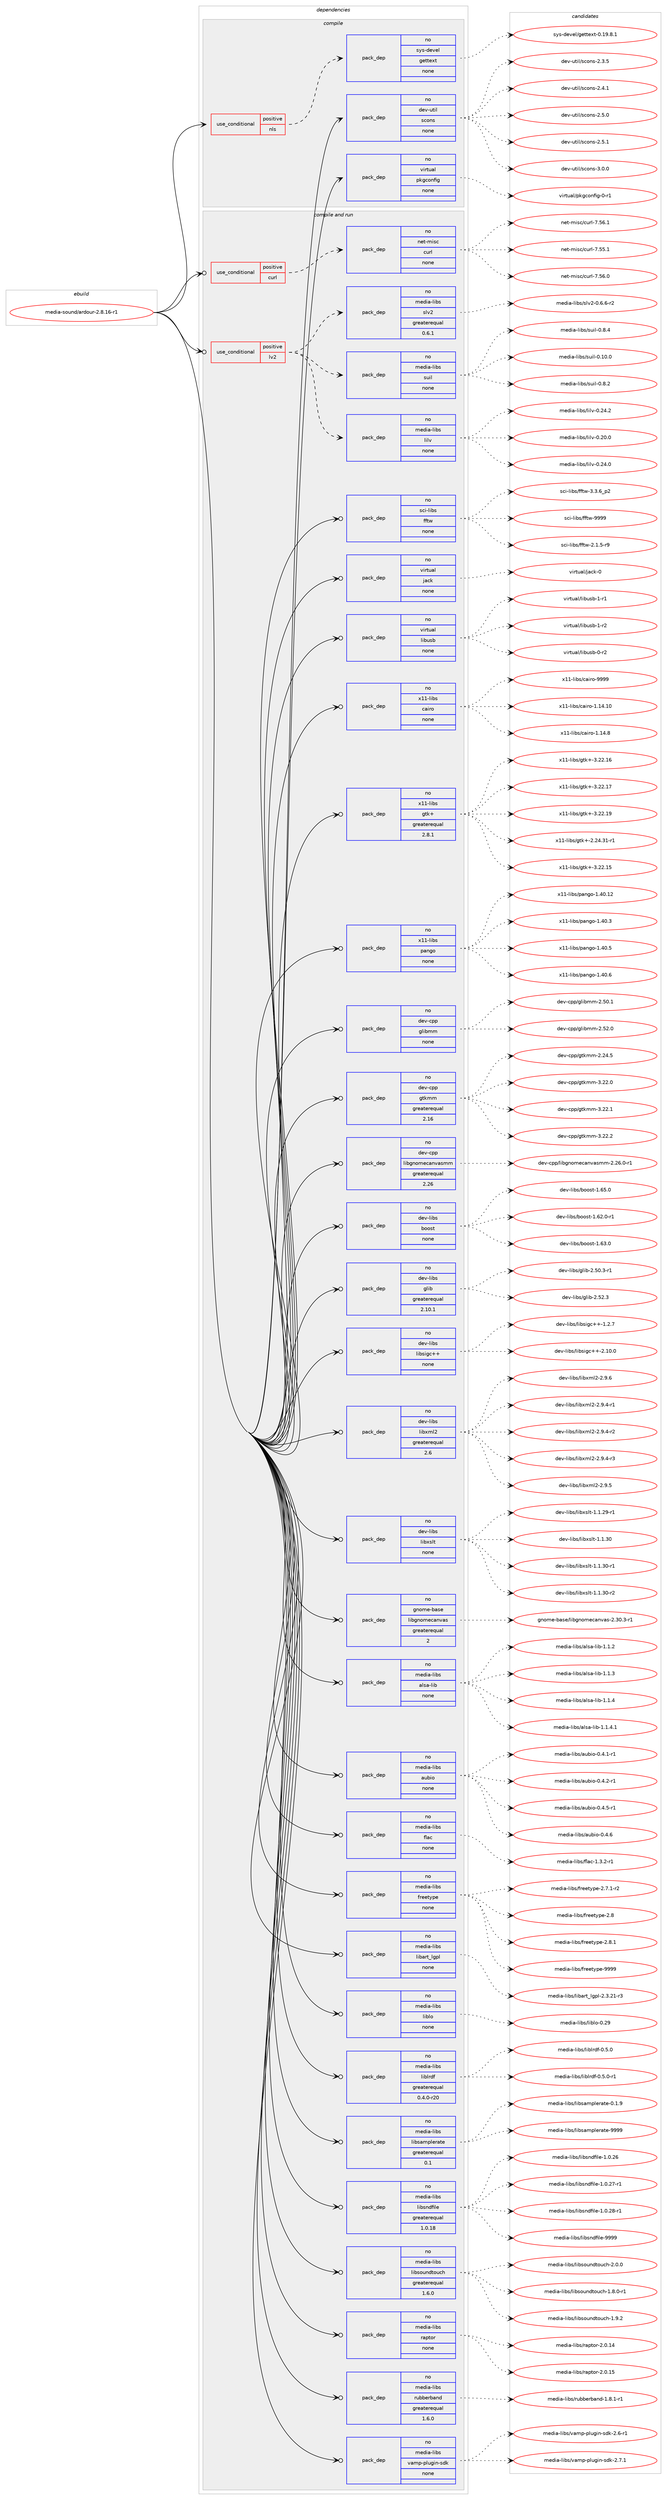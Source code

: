 digraph prolog {

# *************
# Graph options
# *************

newrank=true;
concentrate=true;
compound=true;
graph [rankdir=LR,fontname=Helvetica,fontsize=10,ranksep=1.5];#, ranksep=2.5, nodesep=0.2];
edge  [arrowhead=vee];
node  [fontname=Helvetica,fontsize=10];

# **********
# The ebuild
# **********

subgraph cluster_leftcol {
color=gray;
rank=same;
label=<<i>ebuild</i>>;
id [label="media-sound/ardour-2.8.16-r1", color=red, width=4, href="../media-sound/ardour-2.8.16-r1.svg"];
}

# ****************
# The dependencies
# ****************

subgraph cluster_midcol {
color=gray;
label=<<i>dependencies</i>>;
subgraph cluster_compile {
fillcolor="#eeeeee";
style=filled;
label=<<i>compile</i>>;
subgraph cond92827 {
dependency378391 [label=<<TABLE BORDER="0" CELLBORDER="1" CELLSPACING="0" CELLPADDING="4"><TR><TD ROWSPAN="3" CELLPADDING="10">use_conditional</TD></TR><TR><TD>positive</TD></TR><TR><TD>nls</TD></TR></TABLE>>, shape=none, color=red];
subgraph pack279495 {
dependency378392 [label=<<TABLE BORDER="0" CELLBORDER="1" CELLSPACING="0" CELLPADDING="4" WIDTH="220"><TR><TD ROWSPAN="6" CELLPADDING="30">pack_dep</TD></TR><TR><TD WIDTH="110">no</TD></TR><TR><TD>sys-devel</TD></TR><TR><TD>gettext</TD></TR><TR><TD>none</TD></TR><TR><TD></TD></TR></TABLE>>, shape=none, color=blue];
}
dependency378391:e -> dependency378392:w [weight=20,style="dashed",arrowhead="vee"];
}
id:e -> dependency378391:w [weight=20,style="solid",arrowhead="vee"];
subgraph pack279496 {
dependency378393 [label=<<TABLE BORDER="0" CELLBORDER="1" CELLSPACING="0" CELLPADDING="4" WIDTH="220"><TR><TD ROWSPAN="6" CELLPADDING="30">pack_dep</TD></TR><TR><TD WIDTH="110">no</TD></TR><TR><TD>dev-util</TD></TR><TR><TD>scons</TD></TR><TR><TD>none</TD></TR><TR><TD></TD></TR></TABLE>>, shape=none, color=blue];
}
id:e -> dependency378393:w [weight=20,style="solid",arrowhead="vee"];
subgraph pack279497 {
dependency378394 [label=<<TABLE BORDER="0" CELLBORDER="1" CELLSPACING="0" CELLPADDING="4" WIDTH="220"><TR><TD ROWSPAN="6" CELLPADDING="30">pack_dep</TD></TR><TR><TD WIDTH="110">no</TD></TR><TR><TD>virtual</TD></TR><TR><TD>pkgconfig</TD></TR><TR><TD>none</TD></TR><TR><TD></TD></TR></TABLE>>, shape=none, color=blue];
}
id:e -> dependency378394:w [weight=20,style="solid",arrowhead="vee"];
}
subgraph cluster_compileandrun {
fillcolor="#eeeeee";
style=filled;
label=<<i>compile and run</i>>;
subgraph cond92828 {
dependency378395 [label=<<TABLE BORDER="0" CELLBORDER="1" CELLSPACING="0" CELLPADDING="4"><TR><TD ROWSPAN="3" CELLPADDING="10">use_conditional</TD></TR><TR><TD>positive</TD></TR><TR><TD>curl</TD></TR></TABLE>>, shape=none, color=red];
subgraph pack279498 {
dependency378396 [label=<<TABLE BORDER="0" CELLBORDER="1" CELLSPACING="0" CELLPADDING="4" WIDTH="220"><TR><TD ROWSPAN="6" CELLPADDING="30">pack_dep</TD></TR><TR><TD WIDTH="110">no</TD></TR><TR><TD>net-misc</TD></TR><TR><TD>curl</TD></TR><TR><TD>none</TD></TR><TR><TD></TD></TR></TABLE>>, shape=none, color=blue];
}
dependency378395:e -> dependency378396:w [weight=20,style="dashed",arrowhead="vee"];
}
id:e -> dependency378395:w [weight=20,style="solid",arrowhead="odotvee"];
subgraph cond92829 {
dependency378397 [label=<<TABLE BORDER="0" CELLBORDER="1" CELLSPACING="0" CELLPADDING="4"><TR><TD ROWSPAN="3" CELLPADDING="10">use_conditional</TD></TR><TR><TD>positive</TD></TR><TR><TD>lv2</TD></TR></TABLE>>, shape=none, color=red];
subgraph pack279499 {
dependency378398 [label=<<TABLE BORDER="0" CELLBORDER="1" CELLSPACING="0" CELLPADDING="4" WIDTH="220"><TR><TD ROWSPAN="6" CELLPADDING="30">pack_dep</TD></TR><TR><TD WIDTH="110">no</TD></TR><TR><TD>media-libs</TD></TR><TR><TD>slv2</TD></TR><TR><TD>greaterequal</TD></TR><TR><TD>0.6.1</TD></TR></TABLE>>, shape=none, color=blue];
}
dependency378397:e -> dependency378398:w [weight=20,style="dashed",arrowhead="vee"];
subgraph pack279500 {
dependency378399 [label=<<TABLE BORDER="0" CELLBORDER="1" CELLSPACING="0" CELLPADDING="4" WIDTH="220"><TR><TD ROWSPAN="6" CELLPADDING="30">pack_dep</TD></TR><TR><TD WIDTH="110">no</TD></TR><TR><TD>media-libs</TD></TR><TR><TD>lilv</TD></TR><TR><TD>none</TD></TR><TR><TD></TD></TR></TABLE>>, shape=none, color=blue];
}
dependency378397:e -> dependency378399:w [weight=20,style="dashed",arrowhead="vee"];
subgraph pack279501 {
dependency378400 [label=<<TABLE BORDER="0" CELLBORDER="1" CELLSPACING="0" CELLPADDING="4" WIDTH="220"><TR><TD ROWSPAN="6" CELLPADDING="30">pack_dep</TD></TR><TR><TD WIDTH="110">no</TD></TR><TR><TD>media-libs</TD></TR><TR><TD>suil</TD></TR><TR><TD>none</TD></TR><TR><TD></TD></TR></TABLE>>, shape=none, color=blue];
}
dependency378397:e -> dependency378400:w [weight=20,style="dashed",arrowhead="vee"];
}
id:e -> dependency378397:w [weight=20,style="solid",arrowhead="odotvee"];
subgraph pack279502 {
dependency378401 [label=<<TABLE BORDER="0" CELLBORDER="1" CELLSPACING="0" CELLPADDING="4" WIDTH="220"><TR><TD ROWSPAN="6" CELLPADDING="30">pack_dep</TD></TR><TR><TD WIDTH="110">no</TD></TR><TR><TD>dev-cpp</TD></TR><TR><TD>glibmm</TD></TR><TR><TD>none</TD></TR><TR><TD></TD></TR></TABLE>>, shape=none, color=blue];
}
id:e -> dependency378401:w [weight=20,style="solid",arrowhead="odotvee"];
subgraph pack279503 {
dependency378402 [label=<<TABLE BORDER="0" CELLBORDER="1" CELLSPACING="0" CELLPADDING="4" WIDTH="220"><TR><TD ROWSPAN="6" CELLPADDING="30">pack_dep</TD></TR><TR><TD WIDTH="110">no</TD></TR><TR><TD>dev-cpp</TD></TR><TR><TD>gtkmm</TD></TR><TR><TD>greaterequal</TD></TR><TR><TD>2.16</TD></TR></TABLE>>, shape=none, color=blue];
}
id:e -> dependency378402:w [weight=20,style="solid",arrowhead="odotvee"];
subgraph pack279504 {
dependency378403 [label=<<TABLE BORDER="0" CELLBORDER="1" CELLSPACING="0" CELLPADDING="4" WIDTH="220"><TR><TD ROWSPAN="6" CELLPADDING="30">pack_dep</TD></TR><TR><TD WIDTH="110">no</TD></TR><TR><TD>dev-cpp</TD></TR><TR><TD>libgnomecanvasmm</TD></TR><TR><TD>greaterequal</TD></TR><TR><TD>2.26</TD></TR></TABLE>>, shape=none, color=blue];
}
id:e -> dependency378403:w [weight=20,style="solid",arrowhead="odotvee"];
subgraph pack279505 {
dependency378404 [label=<<TABLE BORDER="0" CELLBORDER="1" CELLSPACING="0" CELLPADDING="4" WIDTH="220"><TR><TD ROWSPAN="6" CELLPADDING="30">pack_dep</TD></TR><TR><TD WIDTH="110">no</TD></TR><TR><TD>dev-libs</TD></TR><TR><TD>boost</TD></TR><TR><TD>none</TD></TR><TR><TD></TD></TR></TABLE>>, shape=none, color=blue];
}
id:e -> dependency378404:w [weight=20,style="solid",arrowhead="odotvee"];
subgraph pack279506 {
dependency378405 [label=<<TABLE BORDER="0" CELLBORDER="1" CELLSPACING="0" CELLPADDING="4" WIDTH="220"><TR><TD ROWSPAN="6" CELLPADDING="30">pack_dep</TD></TR><TR><TD WIDTH="110">no</TD></TR><TR><TD>dev-libs</TD></TR><TR><TD>glib</TD></TR><TR><TD>greaterequal</TD></TR><TR><TD>2.10.1</TD></TR></TABLE>>, shape=none, color=blue];
}
id:e -> dependency378405:w [weight=20,style="solid",arrowhead="odotvee"];
subgraph pack279507 {
dependency378406 [label=<<TABLE BORDER="0" CELLBORDER="1" CELLSPACING="0" CELLPADDING="4" WIDTH="220"><TR><TD ROWSPAN="6" CELLPADDING="30">pack_dep</TD></TR><TR><TD WIDTH="110">no</TD></TR><TR><TD>dev-libs</TD></TR><TR><TD>libsigc++</TD></TR><TR><TD>none</TD></TR><TR><TD></TD></TR></TABLE>>, shape=none, color=blue];
}
id:e -> dependency378406:w [weight=20,style="solid",arrowhead="odotvee"];
subgraph pack279508 {
dependency378407 [label=<<TABLE BORDER="0" CELLBORDER="1" CELLSPACING="0" CELLPADDING="4" WIDTH="220"><TR><TD ROWSPAN="6" CELLPADDING="30">pack_dep</TD></TR><TR><TD WIDTH="110">no</TD></TR><TR><TD>dev-libs</TD></TR><TR><TD>libxml2</TD></TR><TR><TD>greaterequal</TD></TR><TR><TD>2.6</TD></TR></TABLE>>, shape=none, color=blue];
}
id:e -> dependency378407:w [weight=20,style="solid",arrowhead="odotvee"];
subgraph pack279509 {
dependency378408 [label=<<TABLE BORDER="0" CELLBORDER="1" CELLSPACING="0" CELLPADDING="4" WIDTH="220"><TR><TD ROWSPAN="6" CELLPADDING="30">pack_dep</TD></TR><TR><TD WIDTH="110">no</TD></TR><TR><TD>dev-libs</TD></TR><TR><TD>libxslt</TD></TR><TR><TD>none</TD></TR><TR><TD></TD></TR></TABLE>>, shape=none, color=blue];
}
id:e -> dependency378408:w [weight=20,style="solid",arrowhead="odotvee"];
subgraph pack279510 {
dependency378409 [label=<<TABLE BORDER="0" CELLBORDER="1" CELLSPACING="0" CELLPADDING="4" WIDTH="220"><TR><TD ROWSPAN="6" CELLPADDING="30">pack_dep</TD></TR><TR><TD WIDTH="110">no</TD></TR><TR><TD>gnome-base</TD></TR><TR><TD>libgnomecanvas</TD></TR><TR><TD>greaterequal</TD></TR><TR><TD>2</TD></TR></TABLE>>, shape=none, color=blue];
}
id:e -> dependency378409:w [weight=20,style="solid",arrowhead="odotvee"];
subgraph pack279511 {
dependency378410 [label=<<TABLE BORDER="0" CELLBORDER="1" CELLSPACING="0" CELLPADDING="4" WIDTH="220"><TR><TD ROWSPAN="6" CELLPADDING="30">pack_dep</TD></TR><TR><TD WIDTH="110">no</TD></TR><TR><TD>media-libs</TD></TR><TR><TD>alsa-lib</TD></TR><TR><TD>none</TD></TR><TR><TD></TD></TR></TABLE>>, shape=none, color=blue];
}
id:e -> dependency378410:w [weight=20,style="solid",arrowhead="odotvee"];
subgraph pack279512 {
dependency378411 [label=<<TABLE BORDER="0" CELLBORDER="1" CELLSPACING="0" CELLPADDING="4" WIDTH="220"><TR><TD ROWSPAN="6" CELLPADDING="30">pack_dep</TD></TR><TR><TD WIDTH="110">no</TD></TR><TR><TD>media-libs</TD></TR><TR><TD>aubio</TD></TR><TR><TD>none</TD></TR><TR><TD></TD></TR></TABLE>>, shape=none, color=blue];
}
id:e -> dependency378411:w [weight=20,style="solid",arrowhead="odotvee"];
subgraph pack279513 {
dependency378412 [label=<<TABLE BORDER="0" CELLBORDER="1" CELLSPACING="0" CELLPADDING="4" WIDTH="220"><TR><TD ROWSPAN="6" CELLPADDING="30">pack_dep</TD></TR><TR><TD WIDTH="110">no</TD></TR><TR><TD>media-libs</TD></TR><TR><TD>flac</TD></TR><TR><TD>none</TD></TR><TR><TD></TD></TR></TABLE>>, shape=none, color=blue];
}
id:e -> dependency378412:w [weight=20,style="solid",arrowhead="odotvee"];
subgraph pack279514 {
dependency378413 [label=<<TABLE BORDER="0" CELLBORDER="1" CELLSPACING="0" CELLPADDING="4" WIDTH="220"><TR><TD ROWSPAN="6" CELLPADDING="30">pack_dep</TD></TR><TR><TD WIDTH="110">no</TD></TR><TR><TD>media-libs</TD></TR><TR><TD>freetype</TD></TR><TR><TD>none</TD></TR><TR><TD></TD></TR></TABLE>>, shape=none, color=blue];
}
id:e -> dependency378413:w [weight=20,style="solid",arrowhead="odotvee"];
subgraph pack279515 {
dependency378414 [label=<<TABLE BORDER="0" CELLBORDER="1" CELLSPACING="0" CELLPADDING="4" WIDTH="220"><TR><TD ROWSPAN="6" CELLPADDING="30">pack_dep</TD></TR><TR><TD WIDTH="110">no</TD></TR><TR><TD>media-libs</TD></TR><TR><TD>libart_lgpl</TD></TR><TR><TD>none</TD></TR><TR><TD></TD></TR></TABLE>>, shape=none, color=blue];
}
id:e -> dependency378414:w [weight=20,style="solid",arrowhead="odotvee"];
subgraph pack279516 {
dependency378415 [label=<<TABLE BORDER="0" CELLBORDER="1" CELLSPACING="0" CELLPADDING="4" WIDTH="220"><TR><TD ROWSPAN="6" CELLPADDING="30">pack_dep</TD></TR><TR><TD WIDTH="110">no</TD></TR><TR><TD>media-libs</TD></TR><TR><TD>liblo</TD></TR><TR><TD>none</TD></TR><TR><TD></TD></TR></TABLE>>, shape=none, color=blue];
}
id:e -> dependency378415:w [weight=20,style="solid",arrowhead="odotvee"];
subgraph pack279517 {
dependency378416 [label=<<TABLE BORDER="0" CELLBORDER="1" CELLSPACING="0" CELLPADDING="4" WIDTH="220"><TR><TD ROWSPAN="6" CELLPADDING="30">pack_dep</TD></TR><TR><TD WIDTH="110">no</TD></TR><TR><TD>media-libs</TD></TR><TR><TD>liblrdf</TD></TR><TR><TD>greaterequal</TD></TR><TR><TD>0.4.0-r20</TD></TR></TABLE>>, shape=none, color=blue];
}
id:e -> dependency378416:w [weight=20,style="solid",arrowhead="odotvee"];
subgraph pack279518 {
dependency378417 [label=<<TABLE BORDER="0" CELLBORDER="1" CELLSPACING="0" CELLPADDING="4" WIDTH="220"><TR><TD ROWSPAN="6" CELLPADDING="30">pack_dep</TD></TR><TR><TD WIDTH="110">no</TD></TR><TR><TD>media-libs</TD></TR><TR><TD>libsamplerate</TD></TR><TR><TD>greaterequal</TD></TR><TR><TD>0.1</TD></TR></TABLE>>, shape=none, color=blue];
}
id:e -> dependency378417:w [weight=20,style="solid",arrowhead="odotvee"];
subgraph pack279519 {
dependency378418 [label=<<TABLE BORDER="0" CELLBORDER="1" CELLSPACING="0" CELLPADDING="4" WIDTH="220"><TR><TD ROWSPAN="6" CELLPADDING="30">pack_dep</TD></TR><TR><TD WIDTH="110">no</TD></TR><TR><TD>media-libs</TD></TR><TR><TD>libsndfile</TD></TR><TR><TD>greaterequal</TD></TR><TR><TD>1.0.18</TD></TR></TABLE>>, shape=none, color=blue];
}
id:e -> dependency378418:w [weight=20,style="solid",arrowhead="odotvee"];
subgraph pack279520 {
dependency378419 [label=<<TABLE BORDER="0" CELLBORDER="1" CELLSPACING="0" CELLPADDING="4" WIDTH="220"><TR><TD ROWSPAN="6" CELLPADDING="30">pack_dep</TD></TR><TR><TD WIDTH="110">no</TD></TR><TR><TD>media-libs</TD></TR><TR><TD>libsoundtouch</TD></TR><TR><TD>greaterequal</TD></TR><TR><TD>1.6.0</TD></TR></TABLE>>, shape=none, color=blue];
}
id:e -> dependency378419:w [weight=20,style="solid",arrowhead="odotvee"];
subgraph pack279521 {
dependency378420 [label=<<TABLE BORDER="0" CELLBORDER="1" CELLSPACING="0" CELLPADDING="4" WIDTH="220"><TR><TD ROWSPAN="6" CELLPADDING="30">pack_dep</TD></TR><TR><TD WIDTH="110">no</TD></TR><TR><TD>media-libs</TD></TR><TR><TD>raptor</TD></TR><TR><TD>none</TD></TR><TR><TD></TD></TR></TABLE>>, shape=none, color=blue];
}
id:e -> dependency378420:w [weight=20,style="solid",arrowhead="odotvee"];
subgraph pack279522 {
dependency378421 [label=<<TABLE BORDER="0" CELLBORDER="1" CELLSPACING="0" CELLPADDING="4" WIDTH="220"><TR><TD ROWSPAN="6" CELLPADDING="30">pack_dep</TD></TR><TR><TD WIDTH="110">no</TD></TR><TR><TD>media-libs</TD></TR><TR><TD>rubberband</TD></TR><TR><TD>greaterequal</TD></TR><TR><TD>1.6.0</TD></TR></TABLE>>, shape=none, color=blue];
}
id:e -> dependency378421:w [weight=20,style="solid",arrowhead="odotvee"];
subgraph pack279523 {
dependency378422 [label=<<TABLE BORDER="0" CELLBORDER="1" CELLSPACING="0" CELLPADDING="4" WIDTH="220"><TR><TD ROWSPAN="6" CELLPADDING="30">pack_dep</TD></TR><TR><TD WIDTH="110">no</TD></TR><TR><TD>media-libs</TD></TR><TR><TD>vamp-plugin-sdk</TD></TR><TR><TD>none</TD></TR><TR><TD></TD></TR></TABLE>>, shape=none, color=blue];
}
id:e -> dependency378422:w [weight=20,style="solid",arrowhead="odotvee"];
subgraph pack279524 {
dependency378423 [label=<<TABLE BORDER="0" CELLBORDER="1" CELLSPACING="0" CELLPADDING="4" WIDTH="220"><TR><TD ROWSPAN="6" CELLPADDING="30">pack_dep</TD></TR><TR><TD WIDTH="110">no</TD></TR><TR><TD>sci-libs</TD></TR><TR><TD>fftw</TD></TR><TR><TD>none</TD></TR><TR><TD></TD></TR></TABLE>>, shape=none, color=blue];
}
id:e -> dependency378423:w [weight=20,style="solid",arrowhead="odotvee"];
subgraph pack279525 {
dependency378424 [label=<<TABLE BORDER="0" CELLBORDER="1" CELLSPACING="0" CELLPADDING="4" WIDTH="220"><TR><TD ROWSPAN="6" CELLPADDING="30">pack_dep</TD></TR><TR><TD WIDTH="110">no</TD></TR><TR><TD>virtual</TD></TR><TR><TD>jack</TD></TR><TR><TD>none</TD></TR><TR><TD></TD></TR></TABLE>>, shape=none, color=blue];
}
id:e -> dependency378424:w [weight=20,style="solid",arrowhead="odotvee"];
subgraph pack279526 {
dependency378425 [label=<<TABLE BORDER="0" CELLBORDER="1" CELLSPACING="0" CELLPADDING="4" WIDTH="220"><TR><TD ROWSPAN="6" CELLPADDING="30">pack_dep</TD></TR><TR><TD WIDTH="110">no</TD></TR><TR><TD>virtual</TD></TR><TR><TD>libusb</TD></TR><TR><TD>none</TD></TR><TR><TD></TD></TR></TABLE>>, shape=none, color=blue];
}
id:e -> dependency378425:w [weight=20,style="solid",arrowhead="odotvee"];
subgraph pack279527 {
dependency378426 [label=<<TABLE BORDER="0" CELLBORDER="1" CELLSPACING="0" CELLPADDING="4" WIDTH="220"><TR><TD ROWSPAN="6" CELLPADDING="30">pack_dep</TD></TR><TR><TD WIDTH="110">no</TD></TR><TR><TD>x11-libs</TD></TR><TR><TD>cairo</TD></TR><TR><TD>none</TD></TR><TR><TD></TD></TR></TABLE>>, shape=none, color=blue];
}
id:e -> dependency378426:w [weight=20,style="solid",arrowhead="odotvee"];
subgraph pack279528 {
dependency378427 [label=<<TABLE BORDER="0" CELLBORDER="1" CELLSPACING="0" CELLPADDING="4" WIDTH="220"><TR><TD ROWSPAN="6" CELLPADDING="30">pack_dep</TD></TR><TR><TD WIDTH="110">no</TD></TR><TR><TD>x11-libs</TD></TR><TR><TD>gtk+</TD></TR><TR><TD>greaterequal</TD></TR><TR><TD>2.8.1</TD></TR></TABLE>>, shape=none, color=blue];
}
id:e -> dependency378427:w [weight=20,style="solid",arrowhead="odotvee"];
subgraph pack279529 {
dependency378428 [label=<<TABLE BORDER="0" CELLBORDER="1" CELLSPACING="0" CELLPADDING="4" WIDTH="220"><TR><TD ROWSPAN="6" CELLPADDING="30">pack_dep</TD></TR><TR><TD WIDTH="110">no</TD></TR><TR><TD>x11-libs</TD></TR><TR><TD>pango</TD></TR><TR><TD>none</TD></TR><TR><TD></TD></TR></TABLE>>, shape=none, color=blue];
}
id:e -> dependency378428:w [weight=20,style="solid",arrowhead="odotvee"];
}
subgraph cluster_run {
fillcolor="#eeeeee";
style=filled;
label=<<i>run</i>>;
}
}

# **************
# The candidates
# **************

subgraph cluster_choices {
rank=same;
color=gray;
label=<<i>candidates</i>>;

subgraph choice279495 {
color=black;
nodesep=1;
choice1151211154510010111810110847103101116116101120116454846495746564649 [label="sys-devel/gettext-0.19.8.1", color=red, width=4,href="../sys-devel/gettext-0.19.8.1.svg"];
dependency378392:e -> choice1151211154510010111810110847103101116116101120116454846495746564649:w [style=dotted,weight="100"];
}
subgraph choice279496 {
color=black;
nodesep=1;
choice100101118451171161051084711599111110115455046514653 [label="dev-util/scons-2.3.5", color=red, width=4,href="../dev-util/scons-2.3.5.svg"];
choice100101118451171161051084711599111110115455046524649 [label="dev-util/scons-2.4.1", color=red, width=4,href="../dev-util/scons-2.4.1.svg"];
choice100101118451171161051084711599111110115455046534648 [label="dev-util/scons-2.5.0", color=red, width=4,href="../dev-util/scons-2.5.0.svg"];
choice100101118451171161051084711599111110115455046534649 [label="dev-util/scons-2.5.1", color=red, width=4,href="../dev-util/scons-2.5.1.svg"];
choice100101118451171161051084711599111110115455146484648 [label="dev-util/scons-3.0.0", color=red, width=4,href="../dev-util/scons-3.0.0.svg"];
dependency378393:e -> choice100101118451171161051084711599111110115455046514653:w [style=dotted,weight="100"];
dependency378393:e -> choice100101118451171161051084711599111110115455046524649:w [style=dotted,weight="100"];
dependency378393:e -> choice100101118451171161051084711599111110115455046534648:w [style=dotted,weight="100"];
dependency378393:e -> choice100101118451171161051084711599111110115455046534649:w [style=dotted,weight="100"];
dependency378393:e -> choice100101118451171161051084711599111110115455146484648:w [style=dotted,weight="100"];
}
subgraph choice279497 {
color=black;
nodesep=1;
choice11810511411611797108471121071039911111010210510345484511449 [label="virtual/pkgconfig-0-r1", color=red, width=4,href="../virtual/pkgconfig-0-r1.svg"];
dependency378394:e -> choice11810511411611797108471121071039911111010210510345484511449:w [style=dotted,weight="100"];
}
subgraph choice279498 {
color=black;
nodesep=1;
choice1101011164510910511599479911711410845554653534649 [label="net-misc/curl-7.55.1", color=red, width=4,href="../net-misc/curl-7.55.1.svg"];
choice1101011164510910511599479911711410845554653544648 [label="net-misc/curl-7.56.0", color=red, width=4,href="../net-misc/curl-7.56.0.svg"];
choice1101011164510910511599479911711410845554653544649 [label="net-misc/curl-7.56.1", color=red, width=4,href="../net-misc/curl-7.56.1.svg"];
dependency378396:e -> choice1101011164510910511599479911711410845554653534649:w [style=dotted,weight="100"];
dependency378396:e -> choice1101011164510910511599479911711410845554653544648:w [style=dotted,weight="100"];
dependency378396:e -> choice1101011164510910511599479911711410845554653544649:w [style=dotted,weight="100"];
}
subgraph choice279499 {
color=black;
nodesep=1;
choice10910110010597451081059811547115108118504548465446544511450 [label="media-libs/slv2-0.6.6-r2", color=red, width=4,href="../media-libs/slv2-0.6.6-r2.svg"];
dependency378398:e -> choice10910110010597451081059811547115108118504548465446544511450:w [style=dotted,weight="100"];
}
subgraph choice279500 {
color=black;
nodesep=1;
choice1091011001059745108105981154710810510811845484650484648 [label="media-libs/lilv-0.20.0", color=red, width=4,href="../media-libs/lilv-0.20.0.svg"];
choice1091011001059745108105981154710810510811845484650524648 [label="media-libs/lilv-0.24.0", color=red, width=4,href="../media-libs/lilv-0.24.0.svg"];
choice1091011001059745108105981154710810510811845484650524650 [label="media-libs/lilv-0.24.2", color=red, width=4,href="../media-libs/lilv-0.24.2.svg"];
dependency378399:e -> choice1091011001059745108105981154710810510811845484650484648:w [style=dotted,weight="100"];
dependency378399:e -> choice1091011001059745108105981154710810510811845484650524648:w [style=dotted,weight="100"];
dependency378399:e -> choice1091011001059745108105981154710810510811845484650524650:w [style=dotted,weight="100"];
}
subgraph choice279501 {
color=black;
nodesep=1;
choice1091011001059745108105981154711511710510845484649484648 [label="media-libs/suil-0.10.0", color=red, width=4,href="../media-libs/suil-0.10.0.svg"];
choice10910110010597451081059811547115117105108454846564650 [label="media-libs/suil-0.8.2", color=red, width=4,href="../media-libs/suil-0.8.2.svg"];
choice10910110010597451081059811547115117105108454846564652 [label="media-libs/suil-0.8.4", color=red, width=4,href="../media-libs/suil-0.8.4.svg"];
dependency378400:e -> choice1091011001059745108105981154711511710510845484649484648:w [style=dotted,weight="100"];
dependency378400:e -> choice10910110010597451081059811547115117105108454846564650:w [style=dotted,weight="100"];
dependency378400:e -> choice10910110010597451081059811547115117105108454846564652:w [style=dotted,weight="100"];
}
subgraph choice279502 {
color=black;
nodesep=1;
choice1001011184599112112471031081059810910945504653484649 [label="dev-cpp/glibmm-2.50.1", color=red, width=4,href="../dev-cpp/glibmm-2.50.1.svg"];
choice1001011184599112112471031081059810910945504653504648 [label="dev-cpp/glibmm-2.52.0", color=red, width=4,href="../dev-cpp/glibmm-2.52.0.svg"];
dependency378401:e -> choice1001011184599112112471031081059810910945504653484649:w [style=dotted,weight="100"];
dependency378401:e -> choice1001011184599112112471031081059810910945504653504648:w [style=dotted,weight="100"];
}
subgraph choice279503 {
color=black;
nodesep=1;
choice10010111845991121124710311610710910945504650524653 [label="dev-cpp/gtkmm-2.24.5", color=red, width=4,href="../dev-cpp/gtkmm-2.24.5.svg"];
choice10010111845991121124710311610710910945514650504648 [label="dev-cpp/gtkmm-3.22.0", color=red, width=4,href="../dev-cpp/gtkmm-3.22.0.svg"];
choice10010111845991121124710311610710910945514650504649 [label="dev-cpp/gtkmm-3.22.1", color=red, width=4,href="../dev-cpp/gtkmm-3.22.1.svg"];
choice10010111845991121124710311610710910945514650504650 [label="dev-cpp/gtkmm-3.22.2", color=red, width=4,href="../dev-cpp/gtkmm-3.22.2.svg"];
dependency378402:e -> choice10010111845991121124710311610710910945504650524653:w [style=dotted,weight="100"];
dependency378402:e -> choice10010111845991121124710311610710910945514650504648:w [style=dotted,weight="100"];
dependency378402:e -> choice10010111845991121124710311610710910945514650504649:w [style=dotted,weight="100"];
dependency378402:e -> choice10010111845991121124710311610710910945514650504650:w [style=dotted,weight="100"];
}
subgraph choice279504 {
color=black;
nodesep=1;
choice10010111845991121124710810598103110111109101999711011897115109109455046505446484511449 [label="dev-cpp/libgnomecanvasmm-2.26.0-r1", color=red, width=4,href="../dev-cpp/libgnomecanvasmm-2.26.0-r1.svg"];
dependency378403:e -> choice10010111845991121124710810598103110111109101999711011897115109109455046505446484511449:w [style=dotted,weight="100"];
}
subgraph choice279505 {
color=black;
nodesep=1;
choice10010111845108105981154798111111115116454946545046484511449 [label="dev-libs/boost-1.62.0-r1", color=red, width=4,href="../dev-libs/boost-1.62.0-r1.svg"];
choice1001011184510810598115479811111111511645494654514648 [label="dev-libs/boost-1.63.0", color=red, width=4,href="../dev-libs/boost-1.63.0.svg"];
choice1001011184510810598115479811111111511645494654534648 [label="dev-libs/boost-1.65.0", color=red, width=4,href="../dev-libs/boost-1.65.0.svg"];
dependency378404:e -> choice10010111845108105981154798111111115116454946545046484511449:w [style=dotted,weight="100"];
dependency378404:e -> choice1001011184510810598115479811111111511645494654514648:w [style=dotted,weight="100"];
dependency378404:e -> choice1001011184510810598115479811111111511645494654534648:w [style=dotted,weight="100"];
}
subgraph choice279506 {
color=black;
nodesep=1;
choice10010111845108105981154710310810598455046534846514511449 [label="dev-libs/glib-2.50.3-r1", color=red, width=4,href="../dev-libs/glib-2.50.3-r1.svg"];
choice1001011184510810598115471031081059845504653504651 [label="dev-libs/glib-2.52.3", color=red, width=4,href="../dev-libs/glib-2.52.3.svg"];
dependency378405:e -> choice10010111845108105981154710310810598455046534846514511449:w [style=dotted,weight="100"];
dependency378405:e -> choice1001011184510810598115471031081059845504653504651:w [style=dotted,weight="100"];
}
subgraph choice279507 {
color=black;
nodesep=1;
choice10010111845108105981154710810598115105103994343454946504655 [label="dev-libs/libsigc++-1.2.7", color=red, width=4,href="../dev-libs/libsigc++-1.2.7.svg"];
choice1001011184510810598115471081059811510510399434345504649484648 [label="dev-libs/libsigc++-2.10.0", color=red, width=4,href="../dev-libs/libsigc++-2.10.0.svg"];
dependency378406:e -> choice10010111845108105981154710810598115105103994343454946504655:w [style=dotted,weight="100"];
dependency378406:e -> choice1001011184510810598115471081059811510510399434345504649484648:w [style=dotted,weight="100"];
}
subgraph choice279508 {
color=black;
nodesep=1;
choice10010111845108105981154710810598120109108504550465746524511449 [label="dev-libs/libxml2-2.9.4-r1", color=red, width=4,href="../dev-libs/libxml2-2.9.4-r1.svg"];
choice10010111845108105981154710810598120109108504550465746524511450 [label="dev-libs/libxml2-2.9.4-r2", color=red, width=4,href="../dev-libs/libxml2-2.9.4-r2.svg"];
choice10010111845108105981154710810598120109108504550465746524511451 [label="dev-libs/libxml2-2.9.4-r3", color=red, width=4,href="../dev-libs/libxml2-2.9.4-r3.svg"];
choice1001011184510810598115471081059812010910850455046574653 [label="dev-libs/libxml2-2.9.5", color=red, width=4,href="../dev-libs/libxml2-2.9.5.svg"];
choice1001011184510810598115471081059812010910850455046574654 [label="dev-libs/libxml2-2.9.6", color=red, width=4,href="../dev-libs/libxml2-2.9.6.svg"];
dependency378407:e -> choice10010111845108105981154710810598120109108504550465746524511449:w [style=dotted,weight="100"];
dependency378407:e -> choice10010111845108105981154710810598120109108504550465746524511450:w [style=dotted,weight="100"];
dependency378407:e -> choice10010111845108105981154710810598120109108504550465746524511451:w [style=dotted,weight="100"];
dependency378407:e -> choice1001011184510810598115471081059812010910850455046574653:w [style=dotted,weight="100"];
dependency378407:e -> choice1001011184510810598115471081059812010910850455046574654:w [style=dotted,weight="100"];
}
subgraph choice279509 {
color=black;
nodesep=1;
choice10010111845108105981154710810598120115108116454946494650574511449 [label="dev-libs/libxslt-1.1.29-r1", color=red, width=4,href="../dev-libs/libxslt-1.1.29-r1.svg"];
choice1001011184510810598115471081059812011510811645494649465148 [label="dev-libs/libxslt-1.1.30", color=red, width=4,href="../dev-libs/libxslt-1.1.30.svg"];
choice10010111845108105981154710810598120115108116454946494651484511449 [label="dev-libs/libxslt-1.1.30-r1", color=red, width=4,href="../dev-libs/libxslt-1.1.30-r1.svg"];
choice10010111845108105981154710810598120115108116454946494651484511450 [label="dev-libs/libxslt-1.1.30-r2", color=red, width=4,href="../dev-libs/libxslt-1.1.30-r2.svg"];
dependency378408:e -> choice10010111845108105981154710810598120115108116454946494650574511449:w [style=dotted,weight="100"];
dependency378408:e -> choice1001011184510810598115471081059812011510811645494649465148:w [style=dotted,weight="100"];
dependency378408:e -> choice10010111845108105981154710810598120115108116454946494651484511449:w [style=dotted,weight="100"];
dependency378408:e -> choice10010111845108105981154710810598120115108116454946494651484511450:w [style=dotted,weight="100"];
}
subgraph choice279510 {
color=black;
nodesep=1;
choice1031101111091014598971151014710810598103110111109101999711011897115455046514846514511449 [label="gnome-base/libgnomecanvas-2.30.3-r1", color=red, width=4,href="../gnome-base/libgnomecanvas-2.30.3-r1.svg"];
dependency378409:e -> choice1031101111091014598971151014710810598103110111109101999711011897115455046514846514511449:w [style=dotted,weight="100"];
}
subgraph choice279511 {
color=black;
nodesep=1;
choice1091011001059745108105981154797108115974510810598454946494650 [label="media-libs/alsa-lib-1.1.2", color=red, width=4,href="../media-libs/alsa-lib-1.1.2.svg"];
choice1091011001059745108105981154797108115974510810598454946494651 [label="media-libs/alsa-lib-1.1.3", color=red, width=4,href="../media-libs/alsa-lib-1.1.3.svg"];
choice1091011001059745108105981154797108115974510810598454946494652 [label="media-libs/alsa-lib-1.1.4", color=red, width=4,href="../media-libs/alsa-lib-1.1.4.svg"];
choice10910110010597451081059811547971081159745108105984549464946524649 [label="media-libs/alsa-lib-1.1.4.1", color=red, width=4,href="../media-libs/alsa-lib-1.1.4.1.svg"];
dependency378410:e -> choice1091011001059745108105981154797108115974510810598454946494650:w [style=dotted,weight="100"];
dependency378410:e -> choice1091011001059745108105981154797108115974510810598454946494651:w [style=dotted,weight="100"];
dependency378410:e -> choice1091011001059745108105981154797108115974510810598454946494652:w [style=dotted,weight="100"];
dependency378410:e -> choice10910110010597451081059811547971081159745108105984549464946524649:w [style=dotted,weight="100"];
}
subgraph choice279512 {
color=black;
nodesep=1;
choice1091011001059745108105981154797117981051114548465246494511449 [label="media-libs/aubio-0.4.1-r1", color=red, width=4,href="../media-libs/aubio-0.4.1-r1.svg"];
choice1091011001059745108105981154797117981051114548465246504511449 [label="media-libs/aubio-0.4.2-r1", color=red, width=4,href="../media-libs/aubio-0.4.2-r1.svg"];
choice1091011001059745108105981154797117981051114548465246534511449 [label="media-libs/aubio-0.4.5-r1", color=red, width=4,href="../media-libs/aubio-0.4.5-r1.svg"];
choice109101100105974510810598115479711798105111454846524654 [label="media-libs/aubio-0.4.6", color=red, width=4,href="../media-libs/aubio-0.4.6.svg"];
dependency378411:e -> choice1091011001059745108105981154797117981051114548465246494511449:w [style=dotted,weight="100"];
dependency378411:e -> choice1091011001059745108105981154797117981051114548465246504511449:w [style=dotted,weight="100"];
dependency378411:e -> choice1091011001059745108105981154797117981051114548465246534511449:w [style=dotted,weight="100"];
dependency378411:e -> choice109101100105974510810598115479711798105111454846524654:w [style=dotted,weight="100"];
}
subgraph choice279513 {
color=black;
nodesep=1;
choice1091011001059745108105981154710210897994549465146504511449 [label="media-libs/flac-1.3.2-r1", color=red, width=4,href="../media-libs/flac-1.3.2-r1.svg"];
dependency378412:e -> choice1091011001059745108105981154710210897994549465146504511449:w [style=dotted,weight="100"];
}
subgraph choice279514 {
color=black;
nodesep=1;
choice109101100105974510810598115471021141011011161211121014550465546494511450 [label="media-libs/freetype-2.7.1-r2", color=red, width=4,href="../media-libs/freetype-2.7.1-r2.svg"];
choice1091011001059745108105981154710211410110111612111210145504656 [label="media-libs/freetype-2.8", color=red, width=4,href="../media-libs/freetype-2.8.svg"];
choice10910110010597451081059811547102114101101116121112101455046564649 [label="media-libs/freetype-2.8.1", color=red, width=4,href="../media-libs/freetype-2.8.1.svg"];
choice109101100105974510810598115471021141011011161211121014557575757 [label="media-libs/freetype-9999", color=red, width=4,href="../media-libs/freetype-9999.svg"];
dependency378413:e -> choice109101100105974510810598115471021141011011161211121014550465546494511450:w [style=dotted,weight="100"];
dependency378413:e -> choice1091011001059745108105981154710211410110111612111210145504656:w [style=dotted,weight="100"];
dependency378413:e -> choice10910110010597451081059811547102114101101116121112101455046564649:w [style=dotted,weight="100"];
dependency378413:e -> choice109101100105974510810598115471021141011011161211121014557575757:w [style=dotted,weight="100"];
}
subgraph choice279515 {
color=black;
nodesep=1;
choice10910110010597451081059811547108105989711411695108103112108455046514650494511451 [label="media-libs/libart_lgpl-2.3.21-r3", color=red, width=4,href="../media-libs/libart_lgpl-2.3.21-r3.svg"];
dependency378414:e -> choice10910110010597451081059811547108105989711411695108103112108455046514650494511451:w [style=dotted,weight="100"];
}
subgraph choice279516 {
color=black;
nodesep=1;
choice10910110010597451081059811547108105981081114548465057 [label="media-libs/liblo-0.29", color=red, width=4,href="../media-libs/liblo-0.29.svg"];
dependency378415:e -> choice10910110010597451081059811547108105981081114548465057:w [style=dotted,weight="100"];
}
subgraph choice279517 {
color=black;
nodesep=1;
choice1091011001059745108105981154710810598108114100102454846534648 [label="media-libs/liblrdf-0.5.0", color=red, width=4,href="../media-libs/liblrdf-0.5.0.svg"];
choice10910110010597451081059811547108105981081141001024548465346484511449 [label="media-libs/liblrdf-0.5.0-r1", color=red, width=4,href="../media-libs/liblrdf-0.5.0-r1.svg"];
dependency378416:e -> choice1091011001059745108105981154710810598108114100102454846534648:w [style=dotted,weight="100"];
dependency378416:e -> choice10910110010597451081059811547108105981081141001024548465346484511449:w [style=dotted,weight="100"];
}
subgraph choice279518 {
color=black;
nodesep=1;
choice10910110010597451081059811547108105981159710911210810111497116101454846494657 [label="media-libs/libsamplerate-0.1.9", color=red, width=4,href="../media-libs/libsamplerate-0.1.9.svg"];
choice109101100105974510810598115471081059811597109112108101114971161014557575757 [label="media-libs/libsamplerate-9999", color=red, width=4,href="../media-libs/libsamplerate-9999.svg"];
dependency378417:e -> choice10910110010597451081059811547108105981159710911210810111497116101454846494657:w [style=dotted,weight="100"];
dependency378417:e -> choice109101100105974510810598115471081059811597109112108101114971161014557575757:w [style=dotted,weight="100"];
}
subgraph choice279519 {
color=black;
nodesep=1;
choice109101100105974510810598115471081059811511010010210510810145494648465054 [label="media-libs/libsndfile-1.0.26", color=red, width=4,href="../media-libs/libsndfile-1.0.26.svg"];
choice1091011001059745108105981154710810598115110100102105108101454946484650554511449 [label="media-libs/libsndfile-1.0.27-r1", color=red, width=4,href="../media-libs/libsndfile-1.0.27-r1.svg"];
choice1091011001059745108105981154710810598115110100102105108101454946484650564511449 [label="media-libs/libsndfile-1.0.28-r1", color=red, width=4,href="../media-libs/libsndfile-1.0.28-r1.svg"];
choice10910110010597451081059811547108105981151101001021051081014557575757 [label="media-libs/libsndfile-9999", color=red, width=4,href="../media-libs/libsndfile-9999.svg"];
dependency378418:e -> choice109101100105974510810598115471081059811511010010210510810145494648465054:w [style=dotted,weight="100"];
dependency378418:e -> choice1091011001059745108105981154710810598115110100102105108101454946484650554511449:w [style=dotted,weight="100"];
dependency378418:e -> choice1091011001059745108105981154710810598115110100102105108101454946484650564511449:w [style=dotted,weight="100"];
dependency378418:e -> choice10910110010597451081059811547108105981151101001021051081014557575757:w [style=dotted,weight="100"];
}
subgraph choice279520 {
color=black;
nodesep=1;
choice1091011001059745108105981154710810598115111117110100116111117991044549465646484511449 [label="media-libs/libsoundtouch-1.8.0-r1", color=red, width=4,href="../media-libs/libsoundtouch-1.8.0-r1.svg"];
choice109101100105974510810598115471081059811511111711010011611111799104454946574650 [label="media-libs/libsoundtouch-1.9.2", color=red, width=4,href="../media-libs/libsoundtouch-1.9.2.svg"];
choice109101100105974510810598115471081059811511111711010011611111799104455046484648 [label="media-libs/libsoundtouch-2.0.0", color=red, width=4,href="../media-libs/libsoundtouch-2.0.0.svg"];
dependency378419:e -> choice1091011001059745108105981154710810598115111117110100116111117991044549465646484511449:w [style=dotted,weight="100"];
dependency378419:e -> choice109101100105974510810598115471081059811511111711010011611111799104454946574650:w [style=dotted,weight="100"];
dependency378419:e -> choice109101100105974510810598115471081059811511111711010011611111799104455046484648:w [style=dotted,weight="100"];
}
subgraph choice279521 {
color=black;
nodesep=1;
choice109101100105974510810598115471149711211611111445504648464952 [label="media-libs/raptor-2.0.14", color=red, width=4,href="../media-libs/raptor-2.0.14.svg"];
choice109101100105974510810598115471149711211611111445504648464953 [label="media-libs/raptor-2.0.15", color=red, width=4,href="../media-libs/raptor-2.0.15.svg"];
dependency378420:e -> choice109101100105974510810598115471149711211611111445504648464952:w [style=dotted,weight="100"];
dependency378420:e -> choice109101100105974510810598115471149711211611111445504648464953:w [style=dotted,weight="100"];
}
subgraph choice279522 {
color=black;
nodesep=1;
choice10910110010597451081059811547114117989810111498971101004549465646494511449 [label="media-libs/rubberband-1.8.1-r1", color=red, width=4,href="../media-libs/rubberband-1.8.1-r1.svg"];
dependency378421:e -> choice10910110010597451081059811547114117989810111498971101004549465646494511449:w [style=dotted,weight="100"];
}
subgraph choice279523 {
color=black;
nodesep=1;
choice10910110010597451081059811547118971091124511210811710310511045115100107455046544511449 [label="media-libs/vamp-plugin-sdk-2.6-r1", color=red, width=4,href="../media-libs/vamp-plugin-sdk-2.6-r1.svg"];
choice10910110010597451081059811547118971091124511210811710310511045115100107455046554649 [label="media-libs/vamp-plugin-sdk-2.7.1", color=red, width=4,href="../media-libs/vamp-plugin-sdk-2.7.1.svg"];
dependency378422:e -> choice10910110010597451081059811547118971091124511210811710310511045115100107455046544511449:w [style=dotted,weight="100"];
dependency378422:e -> choice10910110010597451081059811547118971091124511210811710310511045115100107455046554649:w [style=dotted,weight="100"];
}
subgraph choice279524 {
color=black;
nodesep=1;
choice115991054510810598115471021021161194550464946534511457 [label="sci-libs/fftw-2.1.5-r9", color=red, width=4,href="../sci-libs/fftw-2.1.5-r9.svg"];
choice115991054510810598115471021021161194551465146549511250 [label="sci-libs/fftw-3.3.6_p2", color=red, width=4,href="../sci-libs/fftw-3.3.6_p2.svg"];
choice115991054510810598115471021021161194557575757 [label="sci-libs/fftw-9999", color=red, width=4,href="../sci-libs/fftw-9999.svg"];
dependency378423:e -> choice115991054510810598115471021021161194550464946534511457:w [style=dotted,weight="100"];
dependency378423:e -> choice115991054510810598115471021021161194551465146549511250:w [style=dotted,weight="100"];
dependency378423:e -> choice115991054510810598115471021021161194557575757:w [style=dotted,weight="100"];
}
subgraph choice279525 {
color=black;
nodesep=1;
choice118105114116117971084710697991074548 [label="virtual/jack-0", color=red, width=4,href="../virtual/jack-0.svg"];
dependency378424:e -> choice118105114116117971084710697991074548:w [style=dotted,weight="100"];
}
subgraph choice279526 {
color=black;
nodesep=1;
choice1181051141161179710847108105981171159845484511450 [label="virtual/libusb-0-r2", color=red, width=4,href="../virtual/libusb-0-r2.svg"];
choice1181051141161179710847108105981171159845494511449 [label="virtual/libusb-1-r1", color=red, width=4,href="../virtual/libusb-1-r1.svg"];
choice1181051141161179710847108105981171159845494511450 [label="virtual/libusb-1-r2", color=red, width=4,href="../virtual/libusb-1-r2.svg"];
dependency378425:e -> choice1181051141161179710847108105981171159845484511450:w [style=dotted,weight="100"];
dependency378425:e -> choice1181051141161179710847108105981171159845494511449:w [style=dotted,weight="100"];
dependency378425:e -> choice1181051141161179710847108105981171159845494511450:w [style=dotted,weight="100"];
}
subgraph choice279527 {
color=black;
nodesep=1;
choice120494945108105981154799971051141114549464952464948 [label="x11-libs/cairo-1.14.10", color=red, width=4,href="../x11-libs/cairo-1.14.10.svg"];
choice1204949451081059811547999710511411145494649524656 [label="x11-libs/cairo-1.14.8", color=red, width=4,href="../x11-libs/cairo-1.14.8.svg"];
choice120494945108105981154799971051141114557575757 [label="x11-libs/cairo-9999", color=red, width=4,href="../x11-libs/cairo-9999.svg"];
dependency378426:e -> choice120494945108105981154799971051141114549464952464948:w [style=dotted,weight="100"];
dependency378426:e -> choice1204949451081059811547999710511411145494649524656:w [style=dotted,weight="100"];
dependency378426:e -> choice120494945108105981154799971051141114557575757:w [style=dotted,weight="100"];
}
subgraph choice279528 {
color=black;
nodesep=1;
choice12049494510810598115471031161074345504650524651494511449 [label="x11-libs/gtk+-2.24.31-r1", color=red, width=4,href="../x11-libs/gtk+-2.24.31-r1.svg"];
choice1204949451081059811547103116107434551465050464953 [label="x11-libs/gtk+-3.22.15", color=red, width=4,href="../x11-libs/gtk+-3.22.15.svg"];
choice1204949451081059811547103116107434551465050464954 [label="x11-libs/gtk+-3.22.16", color=red, width=4,href="../x11-libs/gtk+-3.22.16.svg"];
choice1204949451081059811547103116107434551465050464955 [label="x11-libs/gtk+-3.22.17", color=red, width=4,href="../x11-libs/gtk+-3.22.17.svg"];
choice1204949451081059811547103116107434551465050464957 [label="x11-libs/gtk+-3.22.19", color=red, width=4,href="../x11-libs/gtk+-3.22.19.svg"];
dependency378427:e -> choice12049494510810598115471031161074345504650524651494511449:w [style=dotted,weight="100"];
dependency378427:e -> choice1204949451081059811547103116107434551465050464953:w [style=dotted,weight="100"];
dependency378427:e -> choice1204949451081059811547103116107434551465050464954:w [style=dotted,weight="100"];
dependency378427:e -> choice1204949451081059811547103116107434551465050464955:w [style=dotted,weight="100"];
dependency378427:e -> choice1204949451081059811547103116107434551465050464957:w [style=dotted,weight="100"];
}
subgraph choice279529 {
color=black;
nodesep=1;
choice1204949451081059811547112971101031114549465248464950 [label="x11-libs/pango-1.40.12", color=red, width=4,href="../x11-libs/pango-1.40.12.svg"];
choice12049494510810598115471129711010311145494652484651 [label="x11-libs/pango-1.40.3", color=red, width=4,href="../x11-libs/pango-1.40.3.svg"];
choice12049494510810598115471129711010311145494652484653 [label="x11-libs/pango-1.40.5", color=red, width=4,href="../x11-libs/pango-1.40.5.svg"];
choice12049494510810598115471129711010311145494652484654 [label="x11-libs/pango-1.40.6", color=red, width=4,href="../x11-libs/pango-1.40.6.svg"];
dependency378428:e -> choice1204949451081059811547112971101031114549465248464950:w [style=dotted,weight="100"];
dependency378428:e -> choice12049494510810598115471129711010311145494652484651:w [style=dotted,weight="100"];
dependency378428:e -> choice12049494510810598115471129711010311145494652484653:w [style=dotted,weight="100"];
dependency378428:e -> choice12049494510810598115471129711010311145494652484654:w [style=dotted,weight="100"];
}
}

}
